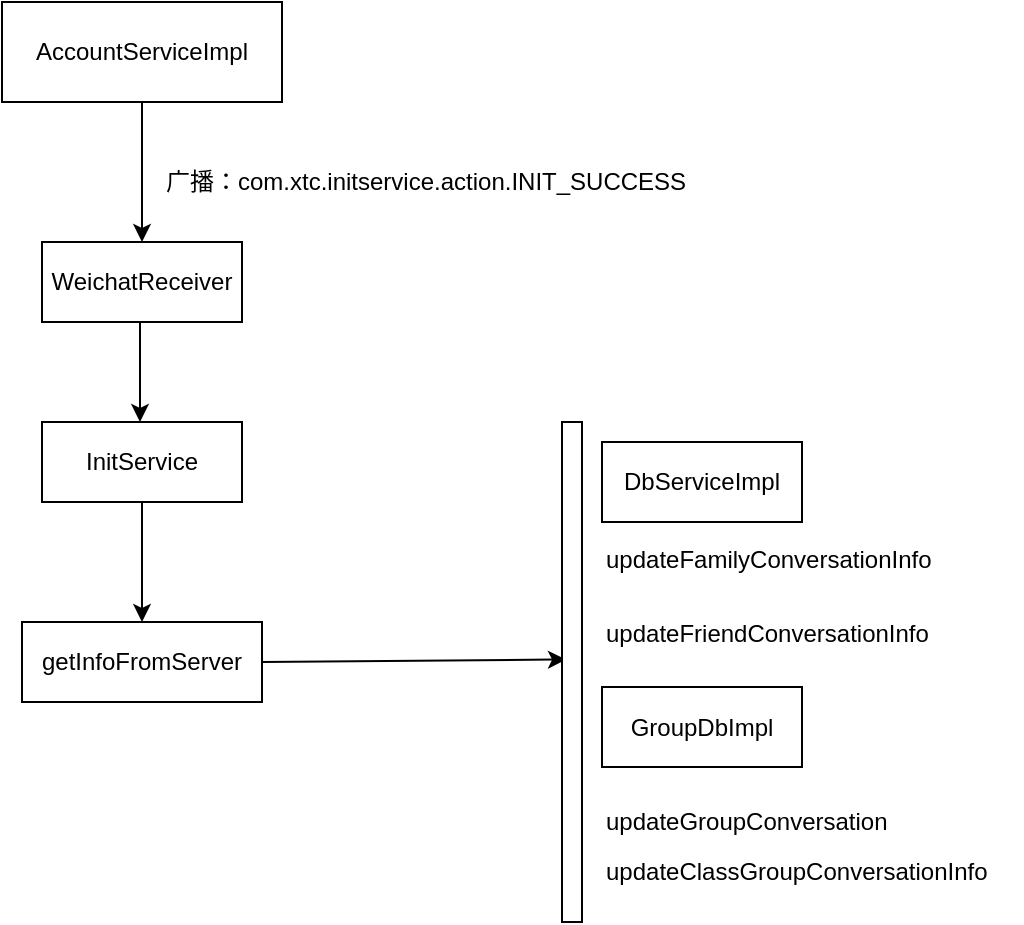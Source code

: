 <mxfile version="10.6.3" type="github"><diagram id="eCE6HydOn-ok8_B4whg6" name="第 1 页"><mxGraphModel dx="1394" dy="715" grid="1" gridSize="10" guides="1" tooltips="1" connect="1" arrows="1" fold="1" page="1" pageScale="1" pageWidth="1654" pageHeight="2336" math="0" shadow="0"><root><mxCell id="0"/><mxCell id="1" parent="0"/><mxCell id="C5inlyjmcGNFBbqgV4qb-1" value="InitService&lt;br&gt;" style="rounded=0;whiteSpace=wrap;html=1;" vertex="1" parent="1"><mxGeometry x="280" y="390" width="100" height="40" as="geometry"/></mxCell><mxCell id="C5inlyjmcGNFBbqgV4qb-2" value="AccountServiceImpl" style="rounded=0;whiteSpace=wrap;html=1;" vertex="1" parent="1"><mxGeometry x="260" y="180" width="140" height="50" as="geometry"/></mxCell><mxCell id="C5inlyjmcGNFBbqgV4qb-3" value="" style="endArrow=classic;html=1;exitX=0.5;exitY=1;exitDx=0;exitDy=0;" edge="1" parent="1" source="C5inlyjmcGNFBbqgV4qb-2"><mxGeometry width="50" height="50" relative="1" as="geometry"><mxPoint x="490" y="350" as="sourcePoint"/><mxPoint x="330" y="300" as="targetPoint"/></mxGeometry></mxCell><mxCell id="C5inlyjmcGNFBbqgV4qb-4" value="广播：com.xtc.initservice.action.INIT_SUCCESS" style="text;html=1;resizable=0;points=[];autosize=1;align=left;verticalAlign=top;spacingTop=-4;" vertex="1" parent="1"><mxGeometry x="340" y="260" width="280" height="20" as="geometry"/></mxCell><mxCell id="C5inlyjmcGNFBbqgV4qb-5" value="WeichatReceiver&lt;br&gt;" style="rounded=0;whiteSpace=wrap;html=1;" vertex="1" parent="1"><mxGeometry x="280" y="300" width="100" height="40" as="geometry"/></mxCell><mxCell id="C5inlyjmcGNFBbqgV4qb-6" value="" style="endArrow=classic;html=1;exitX=0.5;exitY=1;exitDx=0;exitDy=0;" edge="1" parent="1"><mxGeometry width="50" height="50" relative="1" as="geometry"><mxPoint x="329" y="340" as="sourcePoint"/><mxPoint x="329" y="390" as="targetPoint"/></mxGeometry></mxCell><mxCell id="C5inlyjmcGNFBbqgV4qb-7" value="" style="endArrow=classic;html=1;exitX=0.5;exitY=1;exitDx=0;exitDy=0;" edge="1" parent="1" source="C5inlyjmcGNFBbqgV4qb-1"><mxGeometry width="50" height="50" relative="1" as="geometry"><mxPoint x="90" y="720" as="sourcePoint"/><mxPoint x="330" y="490" as="targetPoint"/></mxGeometry></mxCell><mxCell id="C5inlyjmcGNFBbqgV4qb-9" value="getInfoFromServer" style="rounded=0;whiteSpace=wrap;html=1;" vertex="1" parent="1"><mxGeometry x="270" y="490" width="120" height="40" as="geometry"/></mxCell><mxCell id="C5inlyjmcGNFBbqgV4qb-10" value="DbServiceImpl&lt;br&gt;" style="rounded=0;whiteSpace=wrap;html=1;" vertex="1" parent="1"><mxGeometry x="560" y="400" width="100" height="40" as="geometry"/></mxCell><mxCell id="C5inlyjmcGNFBbqgV4qb-11" value="" style="endArrow=classic;html=1;exitX=1;exitY=0.5;exitDx=0;exitDy=0;entryX=0.2;entryY=0.475;entryDx=0;entryDy=0;entryPerimeter=0;" edge="1" parent="1" source="C5inlyjmcGNFBbqgV4qb-9" target="C5inlyjmcGNFBbqgV4qb-15"><mxGeometry width="50" height="50" relative="1" as="geometry"><mxPoint x="540" y="540" as="sourcePoint"/><mxPoint x="590" y="490" as="targetPoint"/></mxGeometry></mxCell><mxCell id="C5inlyjmcGNFBbqgV4qb-15" value="" style="html=1;points=[];perimeter=orthogonalPerimeter;" vertex="1" parent="1"><mxGeometry x="540" y="390" width="10" height="250" as="geometry"/></mxCell><mxCell id="C5inlyjmcGNFBbqgV4qb-17" value="updateFamilyConversationInfo" style="text;html=1;resizable=0;points=[];autosize=1;align=left;verticalAlign=top;spacingTop=-4;" vertex="1" parent="1"><mxGeometry x="560" y="448.5" width="180" height="20" as="geometry"/></mxCell><mxCell id="C5inlyjmcGNFBbqgV4qb-18" value="updateFriendConversationInfo" style="text;html=1;resizable=0;points=[];autosize=1;align=left;verticalAlign=top;spacingTop=-4;" vertex="1" parent="1"><mxGeometry x="560" y="485.5" width="180" height="20" as="geometry"/></mxCell><mxCell id="C5inlyjmcGNFBbqgV4qb-20" value="GroupDbImpl&lt;br&gt;" style="rounded=0;whiteSpace=wrap;html=1;" vertex="1" parent="1"><mxGeometry x="560" y="522.5" width="100" height="40" as="geometry"/></mxCell><mxCell id="C5inlyjmcGNFBbqgV4qb-21" value="updateGroupConversation" style="text;html=1;resizable=0;points=[];autosize=1;align=left;verticalAlign=top;spacingTop=-4;" vertex="1" parent="1"><mxGeometry x="560" y="579.5" width="160" height="20" as="geometry"/></mxCell><mxCell id="C5inlyjmcGNFBbqgV4qb-22" value="updateClassGroupConversationInfo" style="text;html=1;resizable=0;points=[];autosize=1;align=left;verticalAlign=top;spacingTop=-4;" vertex="1" parent="1"><mxGeometry x="560" y="605" width="210" height="20" as="geometry"/></mxCell></root></mxGraphModel></diagram></mxfile>